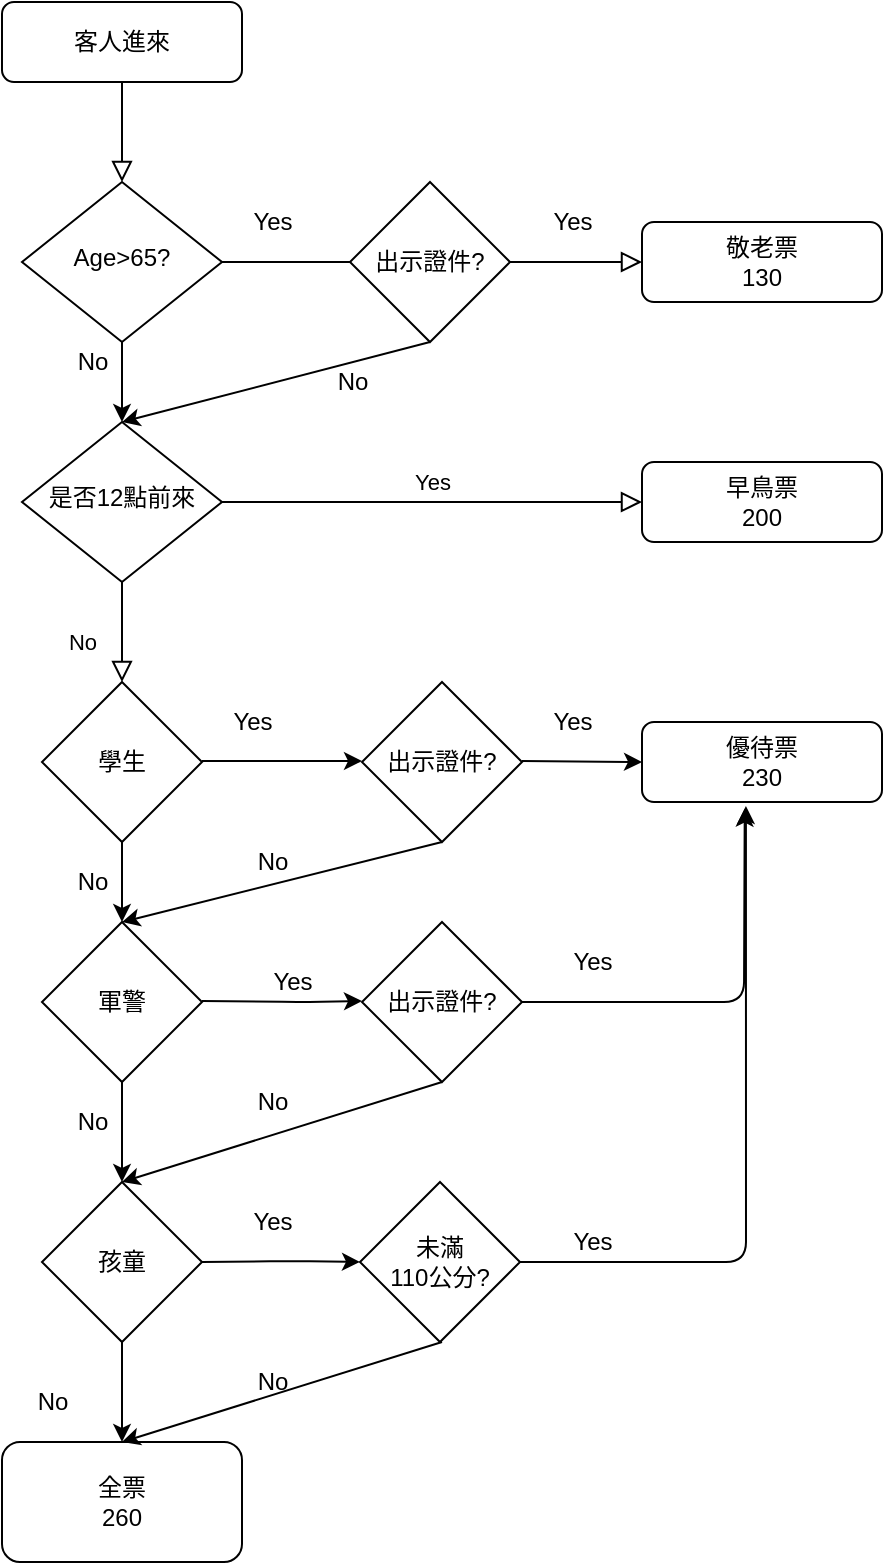 <mxfile version="14.4.9" type="github">
  <diagram id="C5RBs43oDa-KdzZeNtuy" name="Page-1">
    <mxGraphModel dx="782" dy="437" grid="1" gridSize="10" guides="1" tooltips="1" connect="1" arrows="1" fold="1" page="1" pageScale="1" pageWidth="827" pageHeight="1169" math="0" shadow="0">
      <root>
        <mxCell id="WIyWlLk6GJQsqaUBKTNV-0" />
        <mxCell id="WIyWlLk6GJQsqaUBKTNV-1" parent="WIyWlLk6GJQsqaUBKTNV-0" />
        <mxCell id="WIyWlLk6GJQsqaUBKTNV-2" value="" style="rounded=0;html=1;jettySize=auto;orthogonalLoop=1;fontSize=11;endArrow=block;endFill=0;endSize=8;strokeWidth=1;shadow=0;labelBackgroundColor=none;edgeStyle=orthogonalEdgeStyle;" parent="WIyWlLk6GJQsqaUBKTNV-1" source="WIyWlLk6GJQsqaUBKTNV-3" target="WIyWlLk6GJQsqaUBKTNV-6" edge="1">
          <mxGeometry relative="1" as="geometry" />
        </mxCell>
        <mxCell id="WIyWlLk6GJQsqaUBKTNV-3" value="客人進來" style="rounded=1;whiteSpace=wrap;html=1;fontSize=12;glass=0;strokeWidth=1;shadow=0;" parent="WIyWlLk6GJQsqaUBKTNV-1" vertex="1">
          <mxGeometry x="160" y="80" width="120" height="40" as="geometry" />
        </mxCell>
        <mxCell id="WIyWlLk6GJQsqaUBKTNV-5" value="No" style="edgeStyle=orthogonalEdgeStyle;rounded=0;html=1;jettySize=auto;orthogonalLoop=1;fontSize=11;endArrow=block;endFill=0;endSize=8;strokeWidth=1;shadow=0;labelBackgroundColor=none;" parent="WIyWlLk6GJQsqaUBKTNV-1" source="WIyWlLk6GJQsqaUBKTNV-6" target="WIyWlLk6GJQsqaUBKTNV-7" edge="1">
          <mxGeometry y="10" relative="1" as="geometry">
            <mxPoint as="offset" />
          </mxGeometry>
        </mxCell>
        <mxCell id="WIyWlLk6GJQsqaUBKTNV-6" value="Age&amp;gt;65?" style="rhombus;whiteSpace=wrap;html=1;shadow=0;fontFamily=Helvetica;fontSize=12;align=center;strokeWidth=1;spacing=6;spacingTop=-4;" parent="WIyWlLk6GJQsqaUBKTNV-1" vertex="1">
          <mxGeometry x="170" y="170" width="100" height="80" as="geometry" />
        </mxCell>
        <mxCell id="WIyWlLk6GJQsqaUBKTNV-7" value="&lt;div&gt;敬老票&lt;/div&gt;&lt;div&gt;130&lt;/div&gt;" style="rounded=1;whiteSpace=wrap;html=1;fontSize=12;glass=0;strokeWidth=1;shadow=0;" parent="WIyWlLk6GJQsqaUBKTNV-1" vertex="1">
          <mxGeometry x="480" y="190" width="120" height="40" as="geometry" />
        </mxCell>
        <mxCell id="WIyWlLk6GJQsqaUBKTNV-8" value="No" style="rounded=0;html=1;jettySize=auto;orthogonalLoop=1;fontSize=11;endArrow=block;endFill=0;endSize=8;strokeWidth=1;shadow=0;labelBackgroundColor=none;edgeStyle=orthogonalEdgeStyle;" parent="WIyWlLk6GJQsqaUBKTNV-1" source="WIyWlLk6GJQsqaUBKTNV-10" edge="1">
          <mxGeometry x="0.2" y="-20" relative="1" as="geometry">
            <mxPoint as="offset" />
            <mxPoint x="220" y="420" as="targetPoint" />
          </mxGeometry>
        </mxCell>
        <mxCell id="WIyWlLk6GJQsqaUBKTNV-9" value="Yes" style="edgeStyle=orthogonalEdgeStyle;rounded=0;html=1;jettySize=auto;orthogonalLoop=1;fontSize=11;endArrow=block;endFill=0;endSize=8;strokeWidth=1;shadow=0;labelBackgroundColor=none;" parent="WIyWlLk6GJQsqaUBKTNV-1" source="WIyWlLk6GJQsqaUBKTNV-10" target="WIyWlLk6GJQsqaUBKTNV-12" edge="1">
          <mxGeometry y="10" relative="1" as="geometry">
            <mxPoint as="offset" />
          </mxGeometry>
        </mxCell>
        <mxCell id="WIyWlLk6GJQsqaUBKTNV-10" value="是否12點前來" style="rhombus;whiteSpace=wrap;html=1;shadow=0;fontFamily=Helvetica;fontSize=12;align=center;strokeWidth=1;spacing=6;spacingTop=-4;" parent="WIyWlLk6GJQsqaUBKTNV-1" vertex="1">
          <mxGeometry x="170" y="290" width="100" height="80" as="geometry" />
        </mxCell>
        <mxCell id="WIyWlLk6GJQsqaUBKTNV-12" value="&lt;div&gt;早鳥票&lt;/div&gt;&lt;div&gt;200&lt;/div&gt;" style="rounded=1;whiteSpace=wrap;html=1;fontSize=12;glass=0;strokeWidth=1;shadow=0;" parent="WIyWlLk6GJQsqaUBKTNV-1" vertex="1">
          <mxGeometry x="480" y="310" width="120" height="40" as="geometry" />
        </mxCell>
        <mxCell id="8206P411fv3Iub3agYQM-0" value="出示證件?" style="rhombus;whiteSpace=wrap;html=1;" vertex="1" parent="WIyWlLk6GJQsqaUBKTNV-1">
          <mxGeometry x="334" y="170" width="80" height="80" as="geometry" />
        </mxCell>
        <mxCell id="8206P411fv3Iub3agYQM-3" value="" style="endArrow=classic;html=1;exitX=0.5;exitY=1;exitDx=0;exitDy=0;" edge="1" parent="WIyWlLk6GJQsqaUBKTNV-1" source="8206P411fv3Iub3agYQM-0">
          <mxGeometry width="50" height="50" relative="1" as="geometry">
            <mxPoint x="380" y="330" as="sourcePoint" />
            <mxPoint x="220" y="290" as="targetPoint" />
          </mxGeometry>
        </mxCell>
        <mxCell id="8206P411fv3Iub3agYQM-5" value="Yes" style="text;html=1;resizable=0;autosize=1;align=center;verticalAlign=middle;points=[];fillColor=none;strokeColor=none;rounded=0;" vertex="1" parent="WIyWlLk6GJQsqaUBKTNV-1">
          <mxGeometry x="430" y="180" width="30" height="20" as="geometry" />
        </mxCell>
        <mxCell id="8206P411fv3Iub3agYQM-6" value="Yes" style="text;html=1;resizable=0;autosize=1;align=center;verticalAlign=middle;points=[];fillColor=none;strokeColor=none;rounded=0;" vertex="1" parent="WIyWlLk6GJQsqaUBKTNV-1">
          <mxGeometry x="280" y="180" width="30" height="20" as="geometry" />
        </mxCell>
        <mxCell id="8206P411fv3Iub3agYQM-7" value="" style="endArrow=classic;html=1;exitX=0.5;exitY=1;exitDx=0;exitDy=0;" edge="1" parent="WIyWlLk6GJQsqaUBKTNV-1" source="WIyWlLk6GJQsqaUBKTNV-6">
          <mxGeometry width="50" height="50" relative="1" as="geometry">
            <mxPoint x="170" y="300" as="sourcePoint" />
            <mxPoint x="220" y="290" as="targetPoint" />
          </mxGeometry>
        </mxCell>
        <mxCell id="8206P411fv3Iub3agYQM-8" value="No" style="text;html=1;resizable=0;autosize=1;align=center;verticalAlign=middle;points=[];fillColor=none;strokeColor=none;rounded=0;" vertex="1" parent="WIyWlLk6GJQsqaUBKTNV-1">
          <mxGeometry x="190" y="250" width="30" height="20" as="geometry" />
        </mxCell>
        <mxCell id="8206P411fv3Iub3agYQM-9" value="No" style="text;html=1;resizable=0;autosize=1;align=center;verticalAlign=middle;points=[];fillColor=none;strokeColor=none;rounded=0;" vertex="1" parent="WIyWlLk6GJQsqaUBKTNV-1">
          <mxGeometry x="320" y="260" width="30" height="20" as="geometry" />
        </mxCell>
        <mxCell id="8206P411fv3Iub3agYQM-12" value="" style="endArrow=classic;html=1;" edge="1" parent="WIyWlLk6GJQsqaUBKTNV-1">
          <mxGeometry width="50" height="50" relative="1" as="geometry">
            <mxPoint x="260" y="459.5" as="sourcePoint" />
            <mxPoint x="340" y="459.5" as="targetPoint" />
            <Array as="points">
              <mxPoint x="260" y="459.5" />
            </Array>
          </mxGeometry>
        </mxCell>
        <mxCell id="8206P411fv3Iub3agYQM-14" value="" style="endArrow=classic;html=1;" edge="1" parent="WIyWlLk6GJQsqaUBKTNV-1">
          <mxGeometry width="50" height="50" relative="1" as="geometry">
            <mxPoint x="260" y="579.5" as="sourcePoint" />
            <mxPoint x="340" y="579.5" as="targetPoint" />
            <Array as="points">
              <mxPoint x="260" y="579.5" />
              <mxPoint x="310" y="580" />
            </Array>
          </mxGeometry>
        </mxCell>
        <mxCell id="8206P411fv3Iub3agYQM-15" value="學生" style="rhombus;whiteSpace=wrap;html=1;" vertex="1" parent="WIyWlLk6GJQsqaUBKTNV-1">
          <mxGeometry x="180" y="420" width="80" height="80" as="geometry" />
        </mxCell>
        <mxCell id="8206P411fv3Iub3agYQM-16" value="軍警" style="rhombus;whiteSpace=wrap;html=1;" vertex="1" parent="WIyWlLk6GJQsqaUBKTNV-1">
          <mxGeometry x="180" y="540" width="80" height="80" as="geometry" />
        </mxCell>
        <mxCell id="8206P411fv3Iub3agYQM-17" value="出示證件?" style="rhombus;whiteSpace=wrap;html=1;" vertex="1" parent="WIyWlLk6GJQsqaUBKTNV-1">
          <mxGeometry x="340" y="420" width="80" height="80" as="geometry" />
        </mxCell>
        <mxCell id="8206P411fv3Iub3agYQM-18" value="出示證件?" style="rhombus;whiteSpace=wrap;html=1;" vertex="1" parent="WIyWlLk6GJQsqaUBKTNV-1">
          <mxGeometry x="340" y="540" width="80" height="80" as="geometry" />
        </mxCell>
        <mxCell id="8206P411fv3Iub3agYQM-19" value="" style="endArrow=classic;html=1;" edge="1" parent="WIyWlLk6GJQsqaUBKTNV-1">
          <mxGeometry width="50" height="50" relative="1" as="geometry">
            <mxPoint x="420" y="459.5" as="sourcePoint" />
            <mxPoint x="480" y="460" as="targetPoint" />
            <Array as="points">
              <mxPoint x="420" y="459.5" />
            </Array>
          </mxGeometry>
        </mxCell>
        <mxCell id="8206P411fv3Iub3agYQM-21" value="" style="endArrow=classic;html=1;entryX=0.428;entryY=1.083;entryDx=0;entryDy=0;entryPerimeter=0;" edge="1" parent="WIyWlLk6GJQsqaUBKTNV-1" target="8206P411fv3Iub3agYQM-27">
          <mxGeometry width="50" height="50" relative="1" as="geometry">
            <mxPoint x="420" y="580" as="sourcePoint" />
            <mxPoint x="480" y="545" as="targetPoint" />
            <Array as="points">
              <mxPoint x="420" y="580" />
              <mxPoint x="531" y="580" />
            </Array>
          </mxGeometry>
        </mxCell>
        <mxCell id="8206P411fv3Iub3agYQM-23" value="Yes" style="text;html=1;resizable=0;autosize=1;align=center;verticalAlign=middle;points=[];fillColor=none;strokeColor=none;rounded=0;" vertex="1" parent="WIyWlLk6GJQsqaUBKTNV-1">
          <mxGeometry x="430" y="430" width="30" height="20" as="geometry" />
        </mxCell>
        <mxCell id="8206P411fv3Iub3agYQM-24" value="Yes" style="text;html=1;resizable=0;autosize=1;align=center;verticalAlign=middle;points=[];fillColor=none;strokeColor=none;rounded=0;" vertex="1" parent="WIyWlLk6GJQsqaUBKTNV-1">
          <mxGeometry x="270" y="430" width="30" height="20" as="geometry" />
        </mxCell>
        <mxCell id="8206P411fv3Iub3agYQM-25" value="Yes" style="text;html=1;resizable=0;autosize=1;align=center;verticalAlign=middle;points=[];fillColor=none;strokeColor=none;rounded=0;" vertex="1" parent="WIyWlLk6GJQsqaUBKTNV-1">
          <mxGeometry x="290" y="560" width="30" height="20" as="geometry" />
        </mxCell>
        <mxCell id="8206P411fv3Iub3agYQM-26" value="Yes" style="text;html=1;resizable=0;autosize=1;align=center;verticalAlign=middle;points=[];fillColor=none;strokeColor=none;rounded=0;" vertex="1" parent="WIyWlLk6GJQsqaUBKTNV-1">
          <mxGeometry x="440" y="550" width="30" height="20" as="geometry" />
        </mxCell>
        <mxCell id="8206P411fv3Iub3agYQM-27" value="&lt;div&gt;優待票&lt;/div&gt;&lt;div&gt;230&lt;/div&gt;" style="rounded=1;whiteSpace=wrap;html=1;fontSize=12;glass=0;strokeWidth=1;shadow=0;" vertex="1" parent="WIyWlLk6GJQsqaUBKTNV-1">
          <mxGeometry x="480" y="440" width="120" height="40" as="geometry" />
        </mxCell>
        <mxCell id="8206P411fv3Iub3agYQM-28" value="孩童" style="rhombus;whiteSpace=wrap;html=1;" vertex="1" parent="WIyWlLk6GJQsqaUBKTNV-1">
          <mxGeometry x="180" y="670" width="80" height="80" as="geometry" />
        </mxCell>
        <mxCell id="8206P411fv3Iub3agYQM-29" value="No" style="text;html=1;resizable=0;autosize=1;align=center;verticalAlign=middle;points=[];fillColor=none;strokeColor=none;rounded=0;" vertex="1" parent="WIyWlLk6GJQsqaUBKTNV-1">
          <mxGeometry x="190" y="510" width="30" height="20" as="geometry" />
        </mxCell>
        <mxCell id="8206P411fv3Iub3agYQM-30" value="" style="endArrow=classic;html=1;entryX=0.5;entryY=0;entryDx=0;entryDy=0;exitX=0.5;exitY=1;exitDx=0;exitDy=0;" edge="1" parent="WIyWlLk6GJQsqaUBKTNV-1" source="8206P411fv3Iub3agYQM-15" target="8206P411fv3Iub3agYQM-16">
          <mxGeometry width="50" height="50" relative="1" as="geometry">
            <mxPoint x="120" y="560" as="sourcePoint" />
            <mxPoint x="170" y="510" as="targetPoint" />
          </mxGeometry>
        </mxCell>
        <mxCell id="8206P411fv3Iub3agYQM-31" value="No" style="text;html=1;resizable=0;autosize=1;align=center;verticalAlign=middle;points=[];fillColor=none;strokeColor=none;rounded=0;" vertex="1" parent="WIyWlLk6GJQsqaUBKTNV-1">
          <mxGeometry x="190" y="630" width="30" height="20" as="geometry" />
        </mxCell>
        <mxCell id="8206P411fv3Iub3agYQM-32" value="" style="endArrow=classic;html=1;exitX=0.5;exitY=1;exitDx=0;exitDy=0;entryX=0.5;entryY=0;entryDx=0;entryDy=0;" edge="1" parent="WIyWlLk6GJQsqaUBKTNV-1" source="8206P411fv3Iub3agYQM-16" target="8206P411fv3Iub3agYQM-28">
          <mxGeometry width="50" height="50" relative="1" as="geometry">
            <mxPoint x="380" y="640" as="sourcePoint" />
            <mxPoint x="430" y="590" as="targetPoint" />
          </mxGeometry>
        </mxCell>
        <mxCell id="8206P411fv3Iub3agYQM-33" value="" style="endArrow=classic;html=1;exitX=1;exitY=0.5;exitDx=0;exitDy=0;entryX=0;entryY=0.5;entryDx=0;entryDy=0;" edge="1" parent="WIyWlLk6GJQsqaUBKTNV-1" source="8206P411fv3Iub3agYQM-28" target="8206P411fv3Iub3agYQM-34">
          <mxGeometry width="50" height="50" relative="1" as="geometry">
            <mxPoint x="270" y="710" as="sourcePoint" />
            <mxPoint x="334" y="710" as="targetPoint" />
            <Array as="points">
              <mxPoint x="304" y="709.5" />
            </Array>
          </mxGeometry>
        </mxCell>
        <mxCell id="8206P411fv3Iub3agYQM-34" value="未滿&lt;br&gt;110公分?" style="rhombus;whiteSpace=wrap;html=1;" vertex="1" parent="WIyWlLk6GJQsqaUBKTNV-1">
          <mxGeometry x="339" y="670" width="80" height="80" as="geometry" />
        </mxCell>
        <mxCell id="8206P411fv3Iub3agYQM-35" value="Yes" style="text;html=1;resizable=0;autosize=1;align=center;verticalAlign=middle;points=[];fillColor=none;strokeColor=none;rounded=0;" vertex="1" parent="WIyWlLk6GJQsqaUBKTNV-1">
          <mxGeometry x="280" y="680" width="30" height="20" as="geometry" />
        </mxCell>
        <mxCell id="8206P411fv3Iub3agYQM-36" value="" style="endArrow=classic;html=1;exitX=1;exitY=0.5;exitDx=0;exitDy=0;entryX=0.433;entryY=1.05;entryDx=0;entryDy=0;entryPerimeter=0;" edge="1" parent="WIyWlLk6GJQsqaUBKTNV-1" source="8206P411fv3Iub3agYQM-34" target="8206P411fv3Iub3agYQM-27">
          <mxGeometry width="50" height="50" relative="1" as="geometry">
            <mxPoint x="380" y="630" as="sourcePoint" />
            <mxPoint x="530" y="490" as="targetPoint" />
            <Array as="points">
              <mxPoint x="532" y="710" />
            </Array>
          </mxGeometry>
        </mxCell>
        <mxCell id="8206P411fv3Iub3agYQM-37" value="Yes" style="text;html=1;resizable=0;autosize=1;align=center;verticalAlign=middle;points=[];fillColor=none;strokeColor=none;rounded=0;" vertex="1" parent="WIyWlLk6GJQsqaUBKTNV-1">
          <mxGeometry x="440" y="690" width="30" height="20" as="geometry" />
        </mxCell>
        <mxCell id="8206P411fv3Iub3agYQM-38" value="" style="endArrow=classic;html=1;exitX=0.5;exitY=1;exitDx=0;exitDy=0;" edge="1" parent="WIyWlLk6GJQsqaUBKTNV-1" source="8206P411fv3Iub3agYQM-28">
          <mxGeometry width="50" height="50" relative="1" as="geometry">
            <mxPoint x="380" y="730" as="sourcePoint" />
            <mxPoint x="220" y="800" as="targetPoint" />
          </mxGeometry>
        </mxCell>
        <mxCell id="8206P411fv3Iub3agYQM-40" value="&lt;div&gt;全票&lt;/div&gt;&lt;div&gt;260&lt;/div&gt;" style="rounded=1;whiteSpace=wrap;html=1;" vertex="1" parent="WIyWlLk6GJQsqaUBKTNV-1">
          <mxGeometry x="160" y="800" width="120" height="60" as="geometry" />
        </mxCell>
        <mxCell id="8206P411fv3Iub3agYQM-41" value="No" style="text;html=1;resizable=0;autosize=1;align=center;verticalAlign=middle;points=[];fillColor=none;strokeColor=none;rounded=0;" vertex="1" parent="WIyWlLk6GJQsqaUBKTNV-1">
          <mxGeometry x="170" y="770" width="30" height="20" as="geometry" />
        </mxCell>
        <mxCell id="8206P411fv3Iub3agYQM-42" value="" style="endArrow=classic;html=1;exitX=0.5;exitY=1;exitDx=0;exitDy=0;entryX=0.5;entryY=0;entryDx=0;entryDy=0;" edge="1" parent="WIyWlLk6GJQsqaUBKTNV-1" source="8206P411fv3Iub3agYQM-17" target="8206P411fv3Iub3agYQM-16">
          <mxGeometry width="50" height="50" relative="1" as="geometry">
            <mxPoint x="380" y="620" as="sourcePoint" />
            <mxPoint x="430" y="570" as="targetPoint" />
          </mxGeometry>
        </mxCell>
        <mxCell id="8206P411fv3Iub3agYQM-43" value="" style="endArrow=classic;html=1;exitX=0.5;exitY=1;exitDx=0;exitDy=0;entryX=0.5;entryY=0;entryDx=0;entryDy=0;" edge="1" parent="WIyWlLk6GJQsqaUBKTNV-1" source="8206P411fv3Iub3agYQM-18">
          <mxGeometry width="50" height="50" relative="1" as="geometry">
            <mxPoint x="380" y="630" as="sourcePoint" />
            <mxPoint x="220" y="670" as="targetPoint" />
          </mxGeometry>
        </mxCell>
        <mxCell id="8206P411fv3Iub3agYQM-44" value="No" style="text;html=1;resizable=0;autosize=1;align=center;verticalAlign=middle;points=[];fillColor=none;strokeColor=none;rounded=0;" vertex="1" parent="WIyWlLk6GJQsqaUBKTNV-1">
          <mxGeometry x="280" y="620" width="30" height="20" as="geometry" />
        </mxCell>
        <mxCell id="8206P411fv3Iub3agYQM-45" value="No" style="text;html=1;resizable=0;autosize=1;align=center;verticalAlign=middle;points=[];fillColor=none;strokeColor=none;rounded=0;" vertex="1" parent="WIyWlLk6GJQsqaUBKTNV-1">
          <mxGeometry x="280" y="500" width="30" height="20" as="geometry" />
        </mxCell>
        <mxCell id="8206P411fv3Iub3agYQM-46" value="" style="endArrow=classic;html=1;exitX=0.5;exitY=1;exitDx=0;exitDy=0;" edge="1" parent="WIyWlLk6GJQsqaUBKTNV-1">
          <mxGeometry width="50" height="50" relative="1" as="geometry">
            <mxPoint x="380" y="750" as="sourcePoint" />
            <mxPoint x="220" y="800" as="targetPoint" />
          </mxGeometry>
        </mxCell>
        <mxCell id="8206P411fv3Iub3agYQM-48" value="No" style="text;html=1;resizable=0;autosize=1;align=center;verticalAlign=middle;points=[];fillColor=none;strokeColor=none;rounded=0;" vertex="1" parent="WIyWlLk6GJQsqaUBKTNV-1">
          <mxGeometry x="280" y="760" width="30" height="20" as="geometry" />
        </mxCell>
      </root>
    </mxGraphModel>
  </diagram>
</mxfile>
